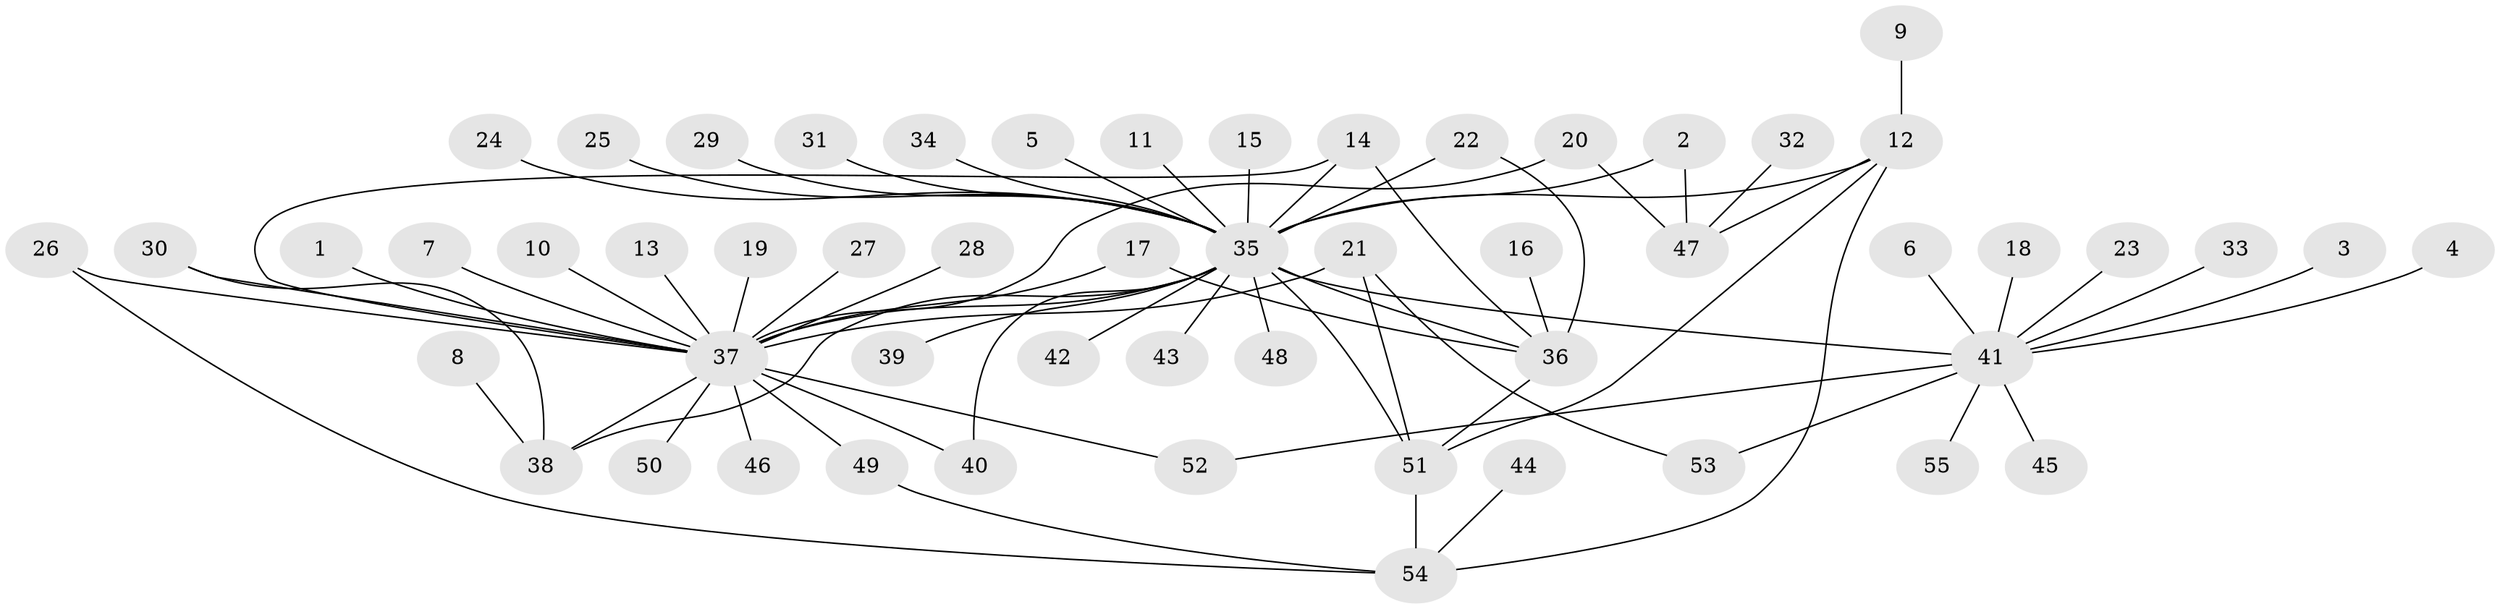 // original degree distribution, {12: 0.009174311926605505, 23: 0.009174311926605505, 7: 0.03669724770642202, 4: 0.045871559633027525, 3: 0.05504587155963303, 5: 0.03669724770642202, 1: 0.5871559633027523, 9: 0.01834862385321101, 15: 0.009174311926605505, 2: 0.1926605504587156}
// Generated by graph-tools (version 1.1) at 2025/49/03/09/25 03:49:55]
// undirected, 55 vertices, 71 edges
graph export_dot {
graph [start="1"]
  node [color=gray90,style=filled];
  1;
  2;
  3;
  4;
  5;
  6;
  7;
  8;
  9;
  10;
  11;
  12;
  13;
  14;
  15;
  16;
  17;
  18;
  19;
  20;
  21;
  22;
  23;
  24;
  25;
  26;
  27;
  28;
  29;
  30;
  31;
  32;
  33;
  34;
  35;
  36;
  37;
  38;
  39;
  40;
  41;
  42;
  43;
  44;
  45;
  46;
  47;
  48;
  49;
  50;
  51;
  52;
  53;
  54;
  55;
  1 -- 37 [weight=1.0];
  2 -- 35 [weight=1.0];
  2 -- 47 [weight=1.0];
  3 -- 41 [weight=1.0];
  4 -- 41 [weight=1.0];
  5 -- 35 [weight=1.0];
  6 -- 41 [weight=1.0];
  7 -- 37 [weight=1.0];
  8 -- 38 [weight=1.0];
  9 -- 12 [weight=1.0];
  10 -- 37 [weight=1.0];
  11 -- 35 [weight=1.0];
  12 -- 35 [weight=1.0];
  12 -- 47 [weight=1.0];
  12 -- 51 [weight=1.0];
  12 -- 54 [weight=1.0];
  13 -- 37 [weight=1.0];
  14 -- 35 [weight=1.0];
  14 -- 36 [weight=1.0];
  14 -- 37 [weight=1.0];
  15 -- 35 [weight=1.0];
  16 -- 36 [weight=1.0];
  17 -- 36 [weight=1.0];
  17 -- 37 [weight=1.0];
  18 -- 41 [weight=1.0];
  19 -- 37 [weight=1.0];
  20 -- 37 [weight=1.0];
  20 -- 47 [weight=1.0];
  21 -- 37 [weight=1.0];
  21 -- 51 [weight=1.0];
  21 -- 53 [weight=1.0];
  22 -- 35 [weight=1.0];
  22 -- 36 [weight=1.0];
  23 -- 41 [weight=1.0];
  24 -- 35 [weight=1.0];
  25 -- 35 [weight=1.0];
  26 -- 37 [weight=1.0];
  26 -- 54 [weight=1.0];
  27 -- 37 [weight=1.0];
  28 -- 37 [weight=1.0];
  29 -- 35 [weight=1.0];
  30 -- 37 [weight=1.0];
  30 -- 38 [weight=1.0];
  31 -- 35 [weight=1.0];
  32 -- 47 [weight=1.0];
  33 -- 41 [weight=1.0];
  34 -- 35 [weight=1.0];
  35 -- 36 [weight=2.0];
  35 -- 37 [weight=2.0];
  35 -- 38 [weight=1.0];
  35 -- 39 [weight=1.0];
  35 -- 40 [weight=1.0];
  35 -- 41 [weight=2.0];
  35 -- 42 [weight=1.0];
  35 -- 43 [weight=1.0];
  35 -- 48 [weight=1.0];
  35 -- 51 [weight=1.0];
  36 -- 51 [weight=1.0];
  37 -- 38 [weight=1.0];
  37 -- 40 [weight=1.0];
  37 -- 46 [weight=1.0];
  37 -- 49 [weight=1.0];
  37 -- 50 [weight=1.0];
  37 -- 52 [weight=1.0];
  41 -- 45 [weight=1.0];
  41 -- 52 [weight=1.0];
  41 -- 53 [weight=1.0];
  41 -- 55 [weight=1.0];
  44 -- 54 [weight=1.0];
  49 -- 54 [weight=1.0];
  51 -- 54 [weight=1.0];
}
